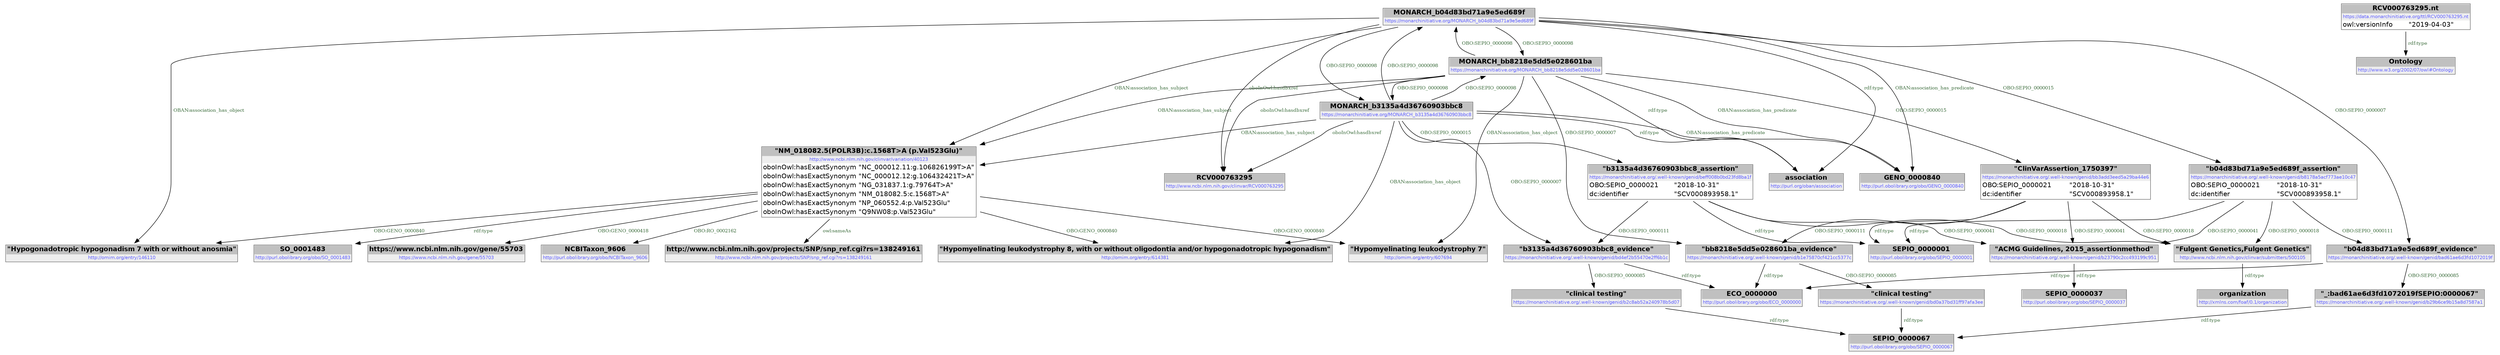 digraph { 
 node [ fontname="DejaVu Sans" ] ; 
	node0 -> node1 [ color=BLACK, label=< <font point-size='10' color='#336633'>rdf:type</font> > ] ;
	node3 -> node4 [ color=BLACK, label=< <font point-size='10' color='#336633'>OBAN:association_has_subject</font> > ] ;
	node3 -> node5 [ color=BLACK, label=< <font point-size='10' color='#336633'>oboInOwl:hasdbxref</font> > ] ;
	node3 -> node6 [ color=BLACK, label=< <font point-size='10' color='#336633'>OBAN:association_has_predicate</font> > ] ;
	node8 -> node9 [ color=BLACK, label=< <font point-size='10' color='#336633'>rdf:type</font> > ] ;
	node7 -> node10 [ color=BLACK, label=< <font point-size='10' color='#336633'>rdf:type</font> > ] ;
	node11 -> node9 [ color=BLACK, label=< <font point-size='10' color='#336633'>rdf:type</font> > ] ;
	node4 -> node12 [ color=BLACK, label=< <font point-size='10' color='#336633'>rdf:type</font> > ] ;
	node4 -> node13 [ color=BLACK, label=< <font point-size='10' color='#336633'>OBO:GENO_0000840</font> > ] ;
	node8 -> node0 [ color=BLACK, label=< <font point-size='10' color='#336633'>OBO:SEPIO_0000018</font> > ] ;
	node14 -> node15 [ color=BLACK, label=< <font point-size='10' color='#336633'>OBO:SEPIO_0000098</font> > ] ;
	node17 -> node18 [ color=BLACK, label=< <font point-size='10' color='#336633'>OBO:SEPIO_0000085</font> > ] ;
	node16 -> node9 [ color=BLACK, label=< <font point-size='10' color='#336633'>rdf:type</font> > ] ;
	node15 -> node19 [ color=BLACK, label=< <font point-size='10' color='#336633'>rdf:type</font> > ] ;
	node3 -> node19 [ color=BLACK, label=< <font point-size='10' color='#336633'>rdf:type</font> > ] ;
	node4 -> node20 [ color=BLACK, label=< <font point-size='10' color='#336633'>OBO:GENO_0000418</font> > ] ;
	node3 -> node7 [ color=BLACK, label=< <font point-size='10' color='#336633'>OBO:SEPIO_0000007</font> > ] ;
	node22 -> node23 [ color=BLACK, label=< <font point-size='10' color='#336633'>OBO:SEPIO_0000085</font> > ] ;
	node11 -> node22 [ color=BLACK, label=< <font point-size='10' color='#336633'>OBO:SEPIO_0000111</font> > ] ;
	node14 -> node22 [ color=BLACK, label=< <font point-size='10' color='#336633'>OBO:SEPIO_0000007</font> > ] ;
	node17 -> node10 [ color=BLACK, label=< <font point-size='10' color='#336633'>rdf:type</font> > ] ;
	node14 -> node11 [ color=BLACK, label=< <font point-size='10' color='#336633'>OBO:SEPIO_0000015</font> > ] ;
	node14 -> node5 [ color=BLACK, label=< <font point-size='10' color='#336633'>oboInOwl:hasdbxref</font> > ] ;
	node16 -> node17 [ color=BLACK, label=< <font point-size='10' color='#336633'>OBO:SEPIO_0000111</font> > ] ;
	node4 -> node24 [ color=BLACK, label=< <font point-size='10' color='#336633'>OBO:RO_0002162</font> > ] ;
	node15 -> node5 [ color=BLACK, label=< <font point-size='10' color='#336633'>oboInOwl:hasdbxref</font> > ] ;
	node18 -> node25 [ color=BLACK, label=< <font point-size='10' color='#336633'>rdf:type</font> > ] ;
	node21 -> node26 [ color=BLACK, label=< <font point-size='10' color='#336633'>rdf:type</font> > ] ;
	node14 -> node19 [ color=BLACK, label=< <font point-size='10' color='#336633'>rdf:type</font> > ] ;
	node4 -> node27 [ color=BLACK, label=< <font point-size='10' color='#336633'>OBO:GENO_0000840</font> > ] ;
	node3 -> node15 [ color=BLACK, label=< <font point-size='10' color='#336633'>OBO:SEPIO_0000098</font> > ] ;
	node22 -> node10 [ color=BLACK, label=< <font point-size='10' color='#336633'>rdf:type</font> > ] ;
	node16 -> node0 [ color=BLACK, label=< <font point-size='10' color='#336633'>OBO:SEPIO_0000018</font> > ] ;
	node28 -> node25 [ color=BLACK, label=< <font point-size='10' color='#336633'>rdf:type</font> > ] ;
	node3 -> node27 [ color=BLACK, label=< <font point-size='10' color='#336633'>OBAN:association_has_object</font> > ] ;
	node14 -> node6 [ color=BLACK, label=< <font point-size='10' color='#336633'>OBAN:association_has_predicate</font> > ] ;
	node15 -> node6 [ color=BLACK, label=< <font point-size='10' color='#336633'>OBAN:association_has_predicate</font> > ] ;
	node16 -> node21 [ color=BLACK, label=< <font point-size='10' color='#336633'>OBO:SEPIO_0000041</font> > ] ;
	node14 -> node4 [ color=BLACK, label=< <font point-size='10' color='#336633'>OBAN:association_has_subject</font> > ] ;
	node11 -> node21 [ color=BLACK, label=< <font point-size='10' color='#336633'>OBO:SEPIO_0000041</font> > ] ;
	node15 -> node17 [ color=BLACK, label=< <font point-size='10' color='#336633'>OBO:SEPIO_0000007</font> > ] ;
	node8 -> node21 [ color=BLACK, label=< <font point-size='10' color='#336633'>OBO:SEPIO_0000041</font> > ] ;
	node23 -> node25 [ color=BLACK, label=< <font point-size='10' color='#336633'>rdf:type</font> > ] ;
	node7 -> node28 [ color=BLACK, label=< <font point-size='10' color='#336633'>OBO:SEPIO_0000085</font> > ] ;
	node4 -> node29 [ color=BLACK, label=< <font point-size='10' color='#336633'>owl:sameAs</font> > ] ;
	node15 -> node16 [ color=BLACK, label=< <font point-size='10' color='#336633'>OBO:SEPIO_0000015</font> > ] ;
	node4 -> node2 [ color=BLACK, label=< <font point-size='10' color='#336633'>OBO:GENO_0000840</font> > ] ;
	node15 -> node14 [ color=BLACK, label=< <font point-size='10' color='#336633'>OBO:SEPIO_0000098</font> > ] ;
	node14 -> node13 [ color=BLACK, label=< <font point-size='10' color='#336633'>OBAN:association_has_object</font> > ] ;
	node8 -> node7 [ color=BLACK, label=< <font point-size='10' color='#336633'>OBO:SEPIO_0000111</font> > ] ;
	node15 -> node4 [ color=BLACK, label=< <font point-size='10' color='#336633'>OBAN:association_has_subject</font> > ] ;
	node14 -> node3 [ color=BLACK, label=< <font point-size='10' color='#336633'>OBO:SEPIO_0000098</font> > ] ;
	node15 -> node3 [ color=BLACK, label=< <font point-size='10' color='#336633'>OBO:SEPIO_0000098</font> > ] ;
	node11 -> node0 [ color=BLACK, label=< <font point-size='10' color='#336633'>OBO:SEPIO_0000018</font> > ] ;
	node30 -> node31 [ color=BLACK, label=< <font point-size='10' color='#336633'>rdf:type</font> > ] ;
	node15 -> node2 [ color=BLACK, label=< <font point-size='10' color='#336633'>OBAN:association_has_object</font> > ] ;
	node3 -> node14 [ color=BLACK, label=< <font point-size='10' color='#336633'>OBO:SEPIO_0000098</font> > ] ;
	node3 -> node8 [ color=BLACK, label=< <font point-size='10' color='#336633'>OBO:SEPIO_0000015</font> > ] ;
# https://monarchinitiative.org/.well-known/genid/b2c8ab52a240978b5d07 node23
node23 [ shape=none, color=black label=< <table color='#666666' cellborder='0' cellspacing='0' border='1'><tr><td colspan='2' bgcolor='grey'><B>&quot;clinical testing&quot;</B></td></tr><tr><td href='https://monarchinitiative.org/.well-known/genid/b2c8ab52a240978b5d07' bgcolor='#eeeeee' colspan='2'><font point-size='10' color='#6666ff'>https://monarchinitiative.org/.well-known/genid/b2c8ab52a240978b5d07</font></td></tr></table> > ] 
# https://monarchinitiative.org/.well-known/genid/bad61ae6d3fd1072019f node17
node17 [ shape=none, color=black label=< <table color='#666666' cellborder='0' cellspacing='0' border='1'><tr><td colspan='2' bgcolor='grey'><B>&quot;b04d83bd71a9e5ed689f_evidence&quot;</B></td></tr><tr><td href='https://monarchinitiative.org/.well-known/genid/bad61ae6d3fd1072019f' bgcolor='#eeeeee' colspan='2'><font point-size='10' color='#6666ff'>https://monarchinitiative.org/.well-known/genid/bad61ae6d3fd1072019f</font></td></tr></table> > ] 
# http://omim.org/entry/146110 node2
node2 [ shape=none, color=black label=< <table color='#666666' cellborder='0' cellspacing='0' border='1'><tr><td colspan='2' bgcolor='grey'><B>&quot;Hypogonadotropic hypogonadism 7 with or without anosmia&quot;</B></td></tr><tr><td href='http://omim.org/entry/146110' bgcolor='#eeeeee' colspan='2'><font point-size='10' color='#6666ff'>http://omim.org/entry/146110</font></td></tr></table> > ] 
# https://monarchinitiative.org/MONARCH_b04d83bd71a9e5ed689f node15
node15 [ shape=none, color=black label=< <table color='#666666' cellborder='0' cellspacing='0' border='1'><tr><td colspan='2' bgcolor='grey'><B>MONARCH_b04d83bd71a9e5ed689f</B></td></tr><tr><td href='https://monarchinitiative.org/MONARCH_b04d83bd71a9e5ed689f' bgcolor='#eeeeee' colspan='2'><font point-size='10' color='#6666ff'>https://monarchinitiative.org/MONARCH_b04d83bd71a9e5ed689f</font></td></tr></table> > ] 
# https://monarchinitiative.org/.well-known/genid/b29b6ce9b15a8d7587a1 node18
node18 [ shape=none, color=black label=< <table color='#666666' cellborder='0' cellspacing='0' border='1'><tr><td colspan='2' bgcolor='grey'><B>&quot;_:bad61ae6d3fd1072019fSEPIO:0000067&quot;</B></td></tr><tr><td href='https://monarchinitiative.org/.well-known/genid/b29b6ce9b15a8d7587a1' bgcolor='#eeeeee' colspan='2'><font point-size='10' color='#6666ff'>https://monarchinitiative.org/.well-known/genid/b29b6ce9b15a8d7587a1</font></td></tr></table> > ] 
# https://monarchinitiative.org/.well-known/genid/bd0a37bd31ff97afa3ee node28
node28 [ shape=none, color=black label=< <table color='#666666' cellborder='0' cellspacing='0' border='1'><tr><td colspan='2' bgcolor='grey'><B>&quot;clinical testing&quot;</B></td></tr><tr><td href='https://monarchinitiative.org/.well-known/genid/bd0a37bd31ff97afa3ee' bgcolor='#eeeeee' colspan='2'><font point-size='10' color='#6666ff'>https://monarchinitiative.org/.well-known/genid/bd0a37bd31ff97afa3ee</font></td></tr></table> > ] 
# http://www.ncbi.nlm.nih.gov/projects/SNP/snp_ref.cgi?rs=138249161 node29
node29 [ shape=none, color=black label=< <table color='#666666' cellborder='0' cellspacing='0' border='1'><tr><td colspan='2' bgcolor='grey'><B>http://www.ncbi.nlm.nih.gov/projects/SNP/snp_ref.cgi?rs=138249161</B></td></tr><tr><td href='http://www.ncbi.nlm.nih.gov/projects/SNP/snp_ref.cgi?rs=138249161' bgcolor='#eeeeee' colspan='2'><font point-size='10' color='#6666ff'>http://www.ncbi.nlm.nih.gov/projects/SNP/snp_ref.cgi?rs=138249161</font></td></tr></table> > ] 
# https://monarchinitiative.org/.well-known/genid/bd4ef2b55470e2ff6b1c node22
node22 [ shape=none, color=black label=< <table color='#666666' cellborder='0' cellspacing='0' border='1'><tr><td colspan='2' bgcolor='grey'><B>&quot;b3135a4d36760903bbc8_evidence&quot;</B></td></tr><tr><td href='https://monarchinitiative.org/.well-known/genid/bd4ef2b55470e2ff6b1c' bgcolor='#eeeeee' colspan='2'><font point-size='10' color='#6666ff'>https://monarchinitiative.org/.well-known/genid/bd4ef2b55470e2ff6b1c</font></td></tr></table> > ] 
# https://www.ncbi.nlm.nih.gov/gene/55703 node20
node20 [ shape=none, color=black label=< <table color='#666666' cellborder='0' cellspacing='0' border='1'><tr><td colspan='2' bgcolor='grey'><B>https://www.ncbi.nlm.nih.gov/gene/55703</B></td></tr><tr><td href='https://www.ncbi.nlm.nih.gov/gene/55703' bgcolor='#eeeeee' colspan='2'><font point-size='10' color='#6666ff'>https://www.ncbi.nlm.nih.gov/gene/55703</font></td></tr></table> > ] 
# https://monarchinitiative.org/.well-known/genid/b1e75870cf421cc5377c node7
node7 [ shape=none, color=black label=< <table color='#666666' cellborder='0' cellspacing='0' border='1'><tr><td colspan='2' bgcolor='grey'><B>&quot;bb8218e5dd5e028601ba_evidence&quot;</B></td></tr><tr><td href='https://monarchinitiative.org/.well-known/genid/b1e75870cf421cc5377c' bgcolor='#eeeeee' colspan='2'><font point-size='10' color='#6666ff'>https://monarchinitiative.org/.well-known/genid/b1e75870cf421cc5377c</font></td></tr></table> > ] 
# http://purl.obolibrary.org/obo/SO_0001483 node12
node12 [ shape=none, color=black label=< <table color='#666666' cellborder='0' cellspacing='0' border='1'><tr><td colspan='2' bgcolor='grey'><B>SO_0001483</B></td></tr><tr><td href='http://purl.obolibrary.org/obo/SO_0001483' bgcolor='#eeeeee' colspan='2'><font point-size='10' color='#6666ff'>http://purl.obolibrary.org/obo/SO_0001483</font></td></tr></table> > ] 
# https://monarchinitiative.org/.well-known/genid/bb3add3eed5a29ba44e6 node8
node8 [ shape=none, color=black label=< <table color='#666666' cellborder='0' cellspacing='0' border='1'><tr><td colspan='2' bgcolor='grey'><B>&quot;ClinVarAssertion_1750397&quot;</B></td></tr><tr><td href='https://monarchinitiative.org/.well-known/genid/bb3add3eed5a29ba44e6' bgcolor='#eeeeee' colspan='2'><font point-size='10' color='#6666ff'>https://monarchinitiative.org/.well-known/genid/bb3add3eed5a29ba44e6</font></td></tr><tr><td align='left'>OBO:SEPIO_0000021</td><td align='left'>&quot;2018-10-31&quot;</td></tr><tr><td align='left'>dc:identifier</td><td align='left'>&quot;SCV000893958.1&quot;</td></tr></table> > ] 
# http://www.w3.org/2002/07/owl#Ontology node31
node31 [ shape=none, color=black label=< <table color='#666666' cellborder='0' cellspacing='0' border='1'><tr><td colspan='2' bgcolor='grey'><B>Ontology</B></td></tr><tr><td href='http://www.w3.org/2002/07/owl#Ontology' bgcolor='#eeeeee' colspan='2'><font point-size='10' color='#6666ff'>http://www.w3.org/2002/07/owl#Ontology</font></td></tr></table> > ] 
# http://www.ncbi.nlm.nih.gov/clinvar/submitters/500105 node0
node0 [ shape=none, color=black label=< <table color='#666666' cellborder='0' cellspacing='0' border='1'><tr><td colspan='2' bgcolor='grey'><B>&quot;Fulgent Genetics,Fulgent Genetics&quot;</B></td></tr><tr><td href='http://www.ncbi.nlm.nih.gov/clinvar/submitters/500105' bgcolor='#eeeeee' colspan='2'><font point-size='10' color='#6666ff'>http://www.ncbi.nlm.nih.gov/clinvar/submitters/500105</font></td></tr></table> > ] 
# https://monarchinitiative.org/MONARCH_b3135a4d36760903bbc8 node14
node14 [ shape=none, color=black label=< <table color='#666666' cellborder='0' cellspacing='0' border='1'><tr><td colspan='2' bgcolor='grey'><B>MONARCH_b3135a4d36760903bbc8</B></td></tr><tr><td href='https://monarchinitiative.org/MONARCH_b3135a4d36760903bbc8' bgcolor='#eeeeee' colspan='2'><font point-size='10' color='#6666ff'>https://monarchinitiative.org/MONARCH_b3135a4d36760903bbc8</font></td></tr></table> > ] 
# https://monarchinitiative.org/.well-known/genid/beff008b0bd23fd8ba1f node11
node11 [ shape=none, color=black label=< <table color='#666666' cellborder='0' cellspacing='0' border='1'><tr><td colspan='2' bgcolor='grey'><B>&quot;b3135a4d36760903bbc8_assertion&quot;</B></td></tr><tr><td href='https://monarchinitiative.org/.well-known/genid/beff008b0bd23fd8ba1f' bgcolor='#eeeeee' colspan='2'><font point-size='10' color='#6666ff'>https://monarchinitiative.org/.well-known/genid/beff008b0bd23fd8ba1f</font></td></tr><tr><td align='left'>OBO:SEPIO_0000021</td><td align='left'>&quot;2018-10-31&quot;</td></tr><tr><td align='left'>dc:identifier</td><td align='left'>&quot;SCV000893958.1&quot;</td></tr></table> > ] 
# http://omim.org/entry/607694 node27
node27 [ shape=none, color=black label=< <table color='#666666' cellborder='0' cellspacing='0' border='1'><tr><td colspan='2' bgcolor='grey'><B>&quot;Hypomyelinating leukodystrophy 7&quot;</B></td></tr><tr><td href='http://omim.org/entry/607694' bgcolor='#eeeeee' colspan='2'><font point-size='10' color='#6666ff'>http://omim.org/entry/607694</font></td></tr></table> > ] 
# http://xmlns.com/foaf/0.1/organization node1
node1 [ shape=none, color=black label=< <table color='#666666' cellborder='0' cellspacing='0' border='1'><tr><td colspan='2' bgcolor='grey'><B>organization</B></td></tr><tr><td href='http://xmlns.com/foaf/0.1/organization' bgcolor='#eeeeee' colspan='2'><font point-size='10' color='#6666ff'>http://xmlns.com/foaf/0.1/organization</font></td></tr></table> > ] 
# http://purl.obolibrary.org/obo/SEPIO_0000067 node25
node25 [ shape=none, color=black label=< <table color='#666666' cellborder='0' cellspacing='0' border='1'><tr><td colspan='2' bgcolor='grey'><B>SEPIO_0000067</B></td></tr><tr><td href='http://purl.obolibrary.org/obo/SEPIO_0000067' bgcolor='#eeeeee' colspan='2'><font point-size='10' color='#6666ff'>http://purl.obolibrary.org/obo/SEPIO_0000067</font></td></tr></table> > ] 
# https://monarchinitiative.org/.well-known/genid/b8178a5acf773ae10c47 node16
node16 [ shape=none, color=black label=< <table color='#666666' cellborder='0' cellspacing='0' border='1'><tr><td colspan='2' bgcolor='grey'><B>&quot;b04d83bd71a9e5ed689f_assertion&quot;</B></td></tr><tr><td href='https://monarchinitiative.org/.well-known/genid/b8178a5acf773ae10c47' bgcolor='#eeeeee' colspan='2'><font point-size='10' color='#6666ff'>https://monarchinitiative.org/.well-known/genid/b8178a5acf773ae10c47</font></td></tr><tr><td align='left'>OBO:SEPIO_0000021</td><td align='left'>&quot;2018-10-31&quot;</td></tr><tr><td align='left'>dc:identifier</td><td align='left'>&quot;SCV000893958.1&quot;</td></tr></table> > ] 
# http://purl.obolibrary.org/obo/NCBITaxon_9606 node24
node24 [ shape=none, color=black label=< <table color='#666666' cellborder='0' cellspacing='0' border='1'><tr><td colspan='2' bgcolor='grey'><B>NCBITaxon_9606</B></td></tr><tr><td href='http://purl.obolibrary.org/obo/NCBITaxon_9606' bgcolor='#eeeeee' colspan='2'><font point-size='10' color='#6666ff'>http://purl.obolibrary.org/obo/NCBITaxon_9606</font></td></tr></table> > ] 
# https://data.monarchinitiative.org/ttl/RCV000763295.nt node30
node30 [ shape=none, color=black label=< <table color='#666666' cellborder='0' cellspacing='0' border='1'><tr><td colspan='2' bgcolor='grey'><B>RCV000763295.nt</B></td></tr><tr><td href='https://data.monarchinitiative.org/ttl/RCV000763295.nt' bgcolor='#eeeeee' colspan='2'><font point-size='10' color='#6666ff'>https://data.monarchinitiative.org/ttl/RCV000763295.nt</font></td></tr><tr><td align='left'>owl:versionInfo</td><td align='left'>&quot;2019-04-03&quot;</td></tr></table> > ] 
# https://monarchinitiative.org/.well-known/genid/b23790c2cc493199c951 node21
node21 [ shape=none, color=black label=< <table color='#666666' cellborder='0' cellspacing='0' border='1'><tr><td colspan='2' bgcolor='grey'><B>&quot;ACMG Guidelines, 2015_assertionmethod&quot;</B></td></tr><tr><td href='https://monarchinitiative.org/.well-known/genid/b23790c2cc493199c951' bgcolor='#eeeeee' colspan='2'><font point-size='10' color='#6666ff'>https://monarchinitiative.org/.well-known/genid/b23790c2cc493199c951</font></td></tr></table> > ] 
# http://purl.obolibrary.org/obo/GENO_0000840 node6
node6 [ shape=none, color=black label=< <table color='#666666' cellborder='0' cellspacing='0' border='1'><tr><td colspan='2' bgcolor='grey'><B>GENO_0000840</B></td></tr><tr><td href='http://purl.obolibrary.org/obo/GENO_0000840' bgcolor='#eeeeee' colspan='2'><font point-size='10' color='#6666ff'>http://purl.obolibrary.org/obo/GENO_0000840</font></td></tr></table> > ] 
# http://www.ncbi.nlm.nih.gov/clinvar/RCV000763295 node5
node5 [ shape=none, color=black label=< <table color='#666666' cellborder='0' cellspacing='0' border='1'><tr><td colspan='2' bgcolor='grey'><B>RCV000763295</B></td></tr><tr><td href='http://www.ncbi.nlm.nih.gov/clinvar/RCV000763295' bgcolor='#eeeeee' colspan='2'><font point-size='10' color='#6666ff'>http://www.ncbi.nlm.nih.gov/clinvar/RCV000763295</font></td></tr></table> > ] 
# http://purl.obolibrary.org/obo/SEPIO_0000037 node26
node26 [ shape=none, color=black label=< <table color='#666666' cellborder='0' cellspacing='0' border='1'><tr><td colspan='2' bgcolor='grey'><B>SEPIO_0000037</B></td></tr><tr><td href='http://purl.obolibrary.org/obo/SEPIO_0000037' bgcolor='#eeeeee' colspan='2'><font point-size='10' color='#6666ff'>http://purl.obolibrary.org/obo/SEPIO_0000037</font></td></tr></table> > ] 
# http://www.ncbi.nlm.nih.gov/clinvar/variation/40123 node4
node4 [ shape=none, color=black label=< <table color='#666666' cellborder='0' cellspacing='0' border='1'><tr><td colspan='2' bgcolor='grey'><B>&quot;NM_018082.5(POLR3B):c.1568T&gt;A (p.Val523Glu)&quot;</B></td></tr><tr><td href='http://www.ncbi.nlm.nih.gov/clinvar/variation/40123' bgcolor='#eeeeee' colspan='2'><font point-size='10' color='#6666ff'>http://www.ncbi.nlm.nih.gov/clinvar/variation/40123</font></td></tr><tr><td align='left'>oboInOwl:hasExactSynonym</td><td align='left'>&quot;NC_000012.11:g.106826199T&gt;A&quot;</td></tr><tr><td align='left'>oboInOwl:hasExactSynonym</td><td align='left'>&quot;NC_000012.12:g.106432421T&gt;A&quot;</td></tr><tr><td align='left'>oboInOwl:hasExactSynonym</td><td align='left'>&quot;NG_031837.1:g.79764T&gt;A&quot;</td></tr><tr><td align='left'>oboInOwl:hasExactSynonym</td><td align='left'>&quot;NM_018082.5:c.1568T&gt;A&quot;</td></tr><tr><td align='left'>oboInOwl:hasExactSynonym</td><td align='left'>&quot;NP_060552.4:p.Val523Glu&quot;</td></tr><tr><td align='left'>oboInOwl:hasExactSynonym</td><td align='left'>&quot;Q9NW08:p.Val523Glu&quot;</td></tr></table> > ] 
# http://purl.org/oban/association node19
node19 [ shape=none, color=black label=< <table color='#666666' cellborder='0' cellspacing='0' border='1'><tr><td colspan='2' bgcolor='grey'><B>association</B></td></tr><tr><td href='http://purl.org/oban/association' bgcolor='#eeeeee' colspan='2'><font point-size='10' color='#6666ff'>http://purl.org/oban/association</font></td></tr></table> > ] 
# http://purl.obolibrary.org/obo/SEPIO_0000001 node9
node9 [ shape=none, color=black label=< <table color='#666666' cellborder='0' cellspacing='0' border='1'><tr><td colspan='2' bgcolor='grey'><B>SEPIO_0000001</B></td></tr><tr><td href='http://purl.obolibrary.org/obo/SEPIO_0000001' bgcolor='#eeeeee' colspan='2'><font point-size='10' color='#6666ff'>http://purl.obolibrary.org/obo/SEPIO_0000001</font></td></tr></table> > ] 
# https://monarchinitiative.org/MONARCH_bb8218e5dd5e028601ba node3
node3 [ shape=none, color=black label=< <table color='#666666' cellborder='0' cellspacing='0' border='1'><tr><td colspan='2' bgcolor='grey'><B>MONARCH_bb8218e5dd5e028601ba</B></td></tr><tr><td href='https://monarchinitiative.org/MONARCH_bb8218e5dd5e028601ba' bgcolor='#eeeeee' colspan='2'><font point-size='10' color='#6666ff'>https://monarchinitiative.org/MONARCH_bb8218e5dd5e028601ba</font></td></tr></table> > ] 
# http://purl.obolibrary.org/obo/ECO_0000000 node10
node10 [ shape=none, color=black label=< <table color='#666666' cellborder='0' cellspacing='0' border='1'><tr><td colspan='2' bgcolor='grey'><B>ECO_0000000</B></td></tr><tr><td href='http://purl.obolibrary.org/obo/ECO_0000000' bgcolor='#eeeeee' colspan='2'><font point-size='10' color='#6666ff'>http://purl.obolibrary.org/obo/ECO_0000000</font></td></tr></table> > ] 
# http://omim.org/entry/614381 node13
node13 [ shape=none, color=black label=< <table color='#666666' cellborder='0' cellspacing='0' border='1'><tr><td colspan='2' bgcolor='grey'><B>&quot;Hypomyelinating leukodystrophy 8, with or without oligodontia and/or hypogonadotropic hypogonadism&quot;</B></td></tr><tr><td href='http://omim.org/entry/614381' bgcolor='#eeeeee' colspan='2'><font point-size='10' color='#6666ff'>http://omim.org/entry/614381</font></td></tr></table> > ] 
}
